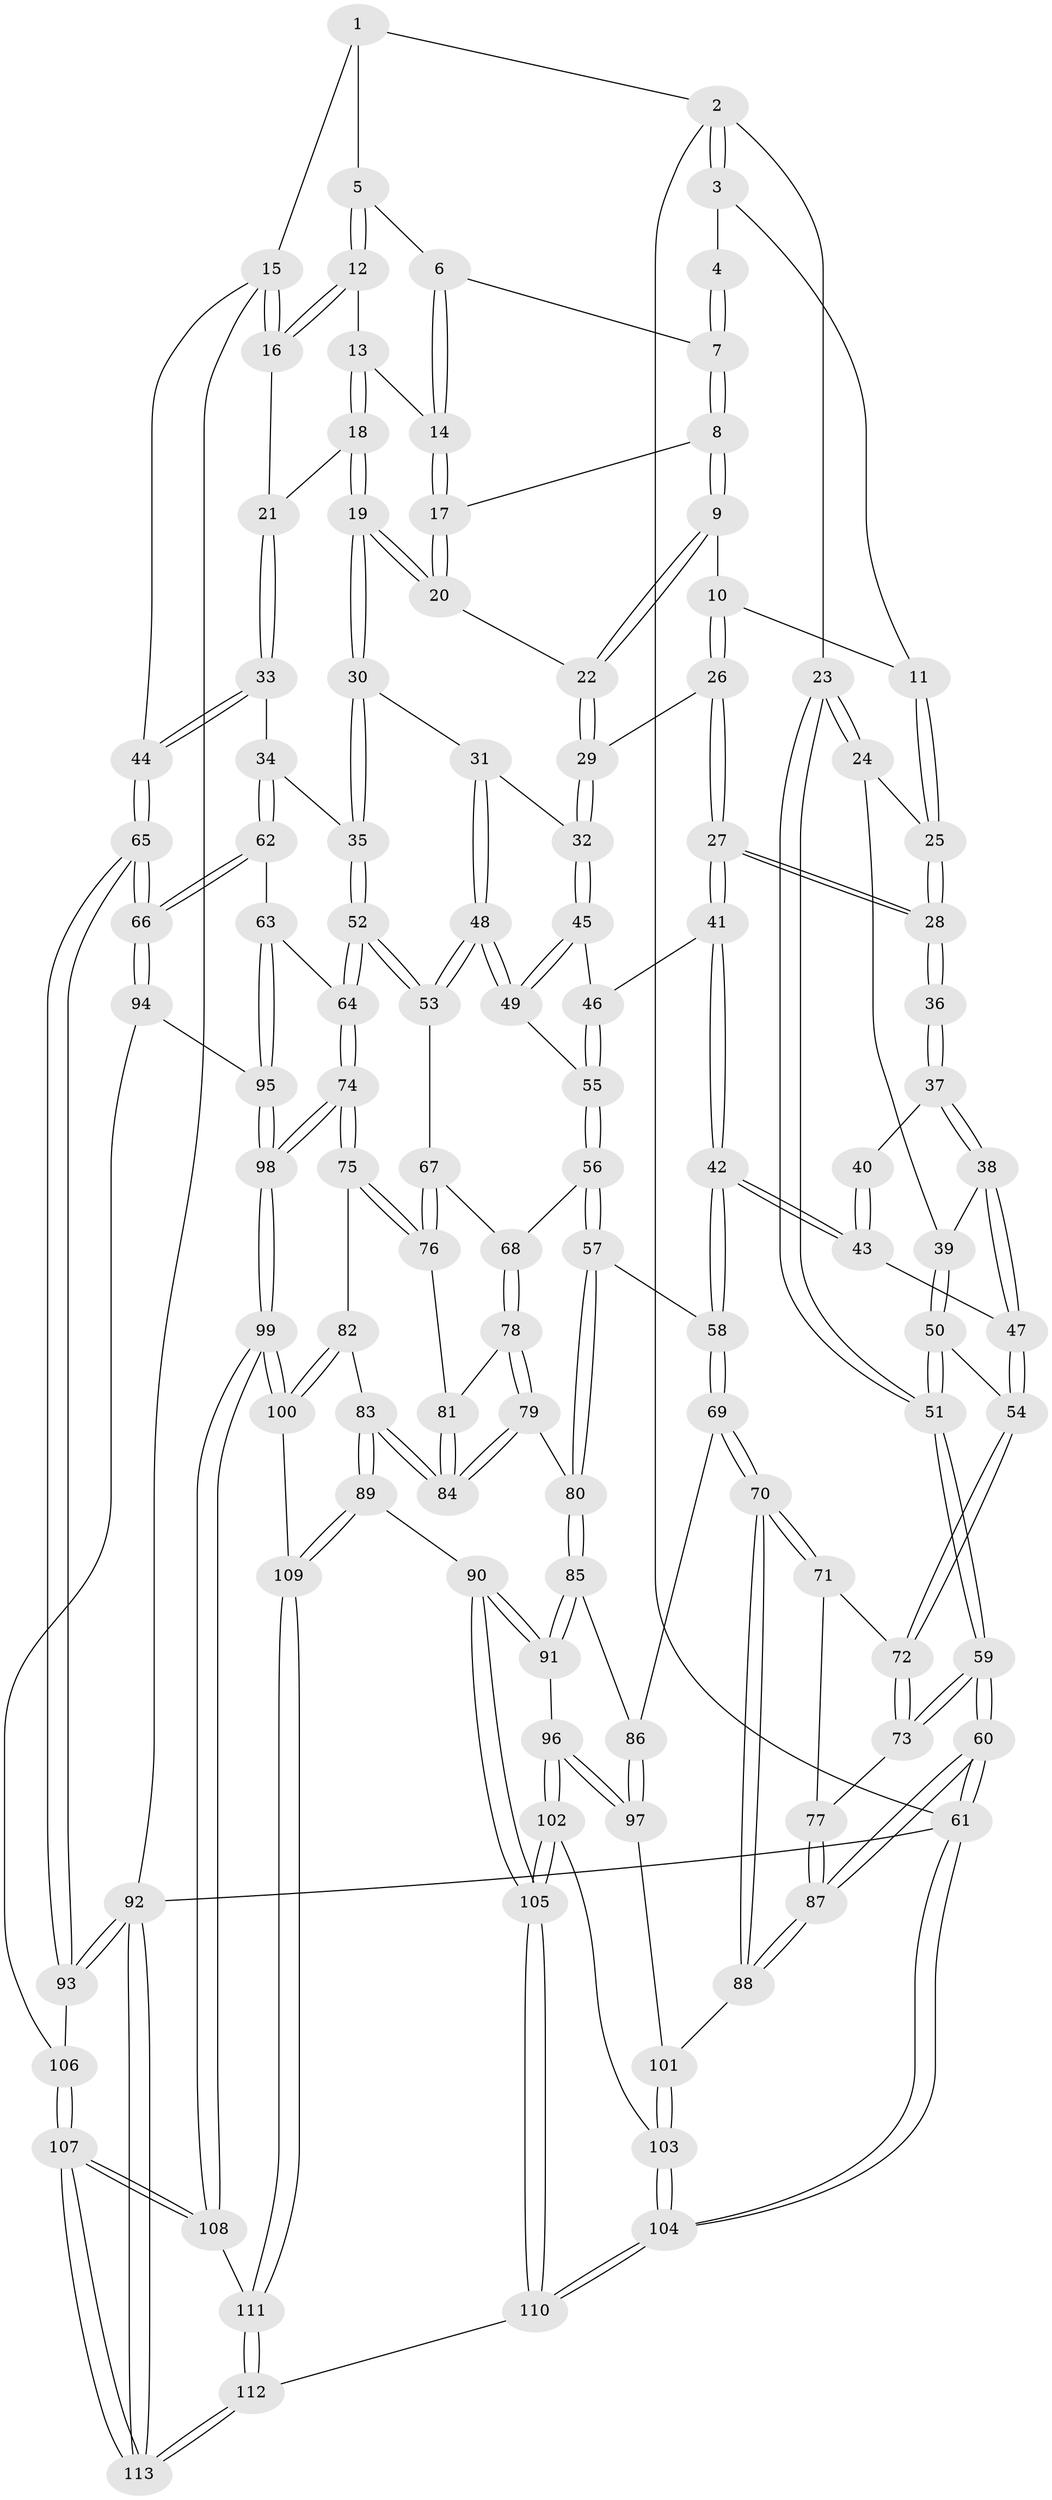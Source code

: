 // coarse degree distribution, {4: 0.5074626865671642, 5: 0.34328358208955223, 3: 0.07462686567164178, 6: 0.07462686567164178}
// Generated by graph-tools (version 1.1) at 2025/24/03/03/25 07:24:40]
// undirected, 113 vertices, 279 edges
graph export_dot {
graph [start="1"]
  node [color=gray90,style=filled];
  1 [pos="+0.9912167327653745+0"];
  2 [pos="+0+0"];
  3 [pos="+0.5037438499694326+0"];
  4 [pos="+0.7011232093619675+0"];
  5 [pos="+0.9227461209409651+0.06065602933603631"];
  6 [pos="+0.8447638355168761+0.07253113696500024"];
  7 [pos="+0.7231290818965735+0.016463905469882245"];
  8 [pos="+0.7157458789053993+0.10470494361758818"];
  9 [pos="+0.5190056037988952+0.17703797593740445"];
  10 [pos="+0.48393998001923877+0.15250367803702886"];
  11 [pos="+0.47832030887015226+0.14574791847761404"];
  12 [pos="+0.9360586561942135+0.13115497632460332"];
  13 [pos="+0.8760040220865731+0.15582744146199679"];
  14 [pos="+0.8570083281373646+0.1489772043830201"];
  15 [pos="+1+0.2579742436850197"];
  16 [pos="+1+0.23823583214154725"];
  17 [pos="+0.7340941341912275+0.13794145623481235"];
  18 [pos="+0.8517479863767603+0.3030324361270347"];
  19 [pos="+0.7596438296495469+0.3178355564244051"];
  20 [pos="+0.7372295229848124+0.2802067808479914"];
  21 [pos="+0.8678901638331976+0.3071595814541235"];
  22 [pos="+0.5481521436847634+0.24122930516506538"];
  23 [pos="+0+0"];
  24 [pos="+0.09922888132913613+0.14985339081568858"];
  25 [pos="+0.14950936803961307+0.17664711977339242"];
  26 [pos="+0.37928299003460025+0.34836133569944105"];
  27 [pos="+0.31955556365469145+0.36814440454694086"];
  28 [pos="+0.2641584328569916+0.31943325473200335"];
  29 [pos="+0.5275117877749638+0.3593275391265166"];
  30 [pos="+0.737457313065331+0.3732516771782934"];
  31 [pos="+0.7106285280178593+0.383392855357264"];
  32 [pos="+0.5405594008050415+0.38225341152126485"];
  33 [pos="+0.9412455122267198+0.4671205212560589"];
  34 [pos="+0.8528742820566264+0.4929086051031927"];
  35 [pos="+0.7608905812821858+0.4243207979113651"];
  36 [pos="+0.21837848323415515+0.3971288495269026"];
  37 [pos="+0.14884057763228747+0.4478610662727309"];
  38 [pos="+0.12564355652345421+0.4604900855620677"];
  39 [pos="+0.11586024032973487+0.44207001603671536"];
  40 [pos="+0.20448181806903679+0.42401121194343555"];
  41 [pos="+0.3240837419654903+0.40027399002463554"];
  42 [pos="+0.23158859491016764+0.5634825764728106"];
  43 [pos="+0.16112889490031723+0.5499867538030123"];
  44 [pos="+1+0.5343479304556921"];
  45 [pos="+0.5318699537494469+0.43513059745406346"];
  46 [pos="+0.34236055798168574+0.41951913366153143"];
  47 [pos="+0.1597874752497211+0.5499542636173905"];
  48 [pos="+0.6074896657281786+0.5416954921144538"];
  49 [pos="+0.5313283472283029+0.4434997802208107"];
  50 [pos="+0+0.4976461738050804"];
  51 [pos="+0+0.4815506264239261"];
  52 [pos="+0.6901015344094698+0.6324886505530306"];
  53 [pos="+0.6131065331654574+0.5662693979154059"];
  54 [pos="+0.13753067276770062+0.5626559067503133"];
  55 [pos="+0.42522459207802604+0.5236666264506822"];
  56 [pos="+0.4220059632489618+0.5750724672362074"];
  57 [pos="+0.29404005626247304+0.6139337568160596"];
  58 [pos="+0.2671579789784258+0.604358390665367"];
  59 [pos="+0+0.6477070799079703"];
  60 [pos="+0+1"];
  61 [pos="+0+1"];
  62 [pos="+0.8023263353345872+0.6741678158067067"];
  63 [pos="+0.797288924778216+0.6766056644911211"];
  64 [pos="+0.7233014157575005+0.6911284316194657"];
  65 [pos="+1+0.66227661610003"];
  66 [pos="+1+0.6671188912506532"];
  67 [pos="+0.484075413199385+0.6060505807748443"];
  68 [pos="+0.4494223913303813+0.6015786439185251"];
  69 [pos="+0.17591091914163223+0.7690003531805962"];
  70 [pos="+0.16127111286213466+0.7770323900191066"];
  71 [pos="+0.12046754817338286+0.619231652462337"];
  72 [pos="+0.11944385787507128+0.5995187234454437"];
  73 [pos="+0+0.6591703390842363"];
  74 [pos="+0.7170350019421414+0.7013767370855942"];
  75 [pos="+0.6540821746942707+0.7318622501963462"];
  76 [pos="+0.5285230749632377+0.6790458618967883"];
  77 [pos="+0.061471893495902624+0.7054224866838411"];
  78 [pos="+0.4343050376461462+0.697523711299072"];
  79 [pos="+0.4312196518008851+0.7088978903134672"];
  80 [pos="+0.34236130081590654+0.7350667981772442"];
  81 [pos="+0.5180457801791024+0.6901565452492235"];
  82 [pos="+0.6154811103156196+0.7653587710020355"];
  83 [pos="+0.5061650127980029+0.8194222860340842"];
  84 [pos="+0.4786846657316496+0.7642285164227012"];
  85 [pos="+0.33116153266396225+0.7633852596525693"];
  86 [pos="+0.30756682261335755+0.7714737030502191"];
  87 [pos="+0.12871197245570193+0.799070562748127"];
  88 [pos="+0.15261077083896699+0.7872481156269445"];
  89 [pos="+0.47806751205603093+0.8730731827481985"];
  90 [pos="+0.4548859122306657+0.8790713033036857"];
  91 [pos="+0.38450807143650073+0.8377364103056438"];
  92 [pos="+1+1"];
  93 [pos="+1+1"];
  94 [pos="+0.9325058409798395+0.8516170567286948"];
  95 [pos="+0.8863982917868977+0.8323474195804099"];
  96 [pos="+0.3087017962550456+0.8764517380326103"];
  97 [pos="+0.2843790748884948+0.8497565296864981"];
  98 [pos="+0.7581509643257204+0.9093492205759043"];
  99 [pos="+0.752138749258317+0.9970237921600148"];
  100 [pos="+0.6315744791689724+0.9081783685918623"];
  101 [pos="+0.22901182514977364+0.8590631790051776"];
  102 [pos="+0.3065167801914109+0.8843793423339595"];
  103 [pos="+0.2414820259483986+0.9022391420989628"];
  104 [pos="+0.19316622787738777+1"];
  105 [pos="+0.3411962982718975+1"];
  106 [pos="+0.9281884031890112+0.8893815374723039"];
  107 [pos="+0.8216383429540519+1"];
  108 [pos="+0.7618243120065423+1"];
  109 [pos="+0.5025917426000569+0.8984854032495478"];
  110 [pos="+0.22602181015588918+1"];
  111 [pos="+0.5186805081916604+0.9363717750926538"];
  112 [pos="+0.5437530611365589+1"];
  113 [pos="+0.8369417106976531+1"];
  1 -- 2;
  1 -- 5;
  1 -- 15;
  2 -- 3;
  2 -- 3;
  2 -- 23;
  2 -- 61;
  3 -- 4;
  3 -- 11;
  4 -- 7;
  4 -- 7;
  5 -- 6;
  5 -- 12;
  5 -- 12;
  6 -- 7;
  6 -- 14;
  6 -- 14;
  7 -- 8;
  7 -- 8;
  8 -- 9;
  8 -- 9;
  8 -- 17;
  9 -- 10;
  9 -- 22;
  9 -- 22;
  10 -- 11;
  10 -- 26;
  10 -- 26;
  11 -- 25;
  11 -- 25;
  12 -- 13;
  12 -- 16;
  12 -- 16;
  13 -- 14;
  13 -- 18;
  13 -- 18;
  14 -- 17;
  14 -- 17;
  15 -- 16;
  15 -- 16;
  15 -- 44;
  15 -- 92;
  16 -- 21;
  17 -- 20;
  17 -- 20;
  18 -- 19;
  18 -- 19;
  18 -- 21;
  19 -- 20;
  19 -- 20;
  19 -- 30;
  19 -- 30;
  20 -- 22;
  21 -- 33;
  21 -- 33;
  22 -- 29;
  22 -- 29;
  23 -- 24;
  23 -- 24;
  23 -- 51;
  23 -- 51;
  24 -- 25;
  24 -- 39;
  25 -- 28;
  25 -- 28;
  26 -- 27;
  26 -- 27;
  26 -- 29;
  27 -- 28;
  27 -- 28;
  27 -- 41;
  27 -- 41;
  28 -- 36;
  28 -- 36;
  29 -- 32;
  29 -- 32;
  30 -- 31;
  30 -- 35;
  30 -- 35;
  31 -- 32;
  31 -- 48;
  31 -- 48;
  32 -- 45;
  32 -- 45;
  33 -- 34;
  33 -- 44;
  33 -- 44;
  34 -- 35;
  34 -- 62;
  34 -- 62;
  35 -- 52;
  35 -- 52;
  36 -- 37;
  36 -- 37;
  37 -- 38;
  37 -- 38;
  37 -- 40;
  38 -- 39;
  38 -- 47;
  38 -- 47;
  39 -- 50;
  39 -- 50;
  40 -- 43;
  40 -- 43;
  41 -- 42;
  41 -- 42;
  41 -- 46;
  42 -- 43;
  42 -- 43;
  42 -- 58;
  42 -- 58;
  43 -- 47;
  44 -- 65;
  44 -- 65;
  45 -- 46;
  45 -- 49;
  45 -- 49;
  46 -- 55;
  46 -- 55;
  47 -- 54;
  47 -- 54;
  48 -- 49;
  48 -- 49;
  48 -- 53;
  48 -- 53;
  49 -- 55;
  50 -- 51;
  50 -- 51;
  50 -- 54;
  51 -- 59;
  51 -- 59;
  52 -- 53;
  52 -- 53;
  52 -- 64;
  52 -- 64;
  53 -- 67;
  54 -- 72;
  54 -- 72;
  55 -- 56;
  55 -- 56;
  56 -- 57;
  56 -- 57;
  56 -- 68;
  57 -- 58;
  57 -- 80;
  57 -- 80;
  58 -- 69;
  58 -- 69;
  59 -- 60;
  59 -- 60;
  59 -- 73;
  59 -- 73;
  60 -- 61;
  60 -- 61;
  60 -- 87;
  60 -- 87;
  61 -- 104;
  61 -- 104;
  61 -- 92;
  62 -- 63;
  62 -- 66;
  62 -- 66;
  63 -- 64;
  63 -- 95;
  63 -- 95;
  64 -- 74;
  64 -- 74;
  65 -- 66;
  65 -- 66;
  65 -- 93;
  65 -- 93;
  66 -- 94;
  66 -- 94;
  67 -- 68;
  67 -- 76;
  67 -- 76;
  68 -- 78;
  68 -- 78;
  69 -- 70;
  69 -- 70;
  69 -- 86;
  70 -- 71;
  70 -- 71;
  70 -- 88;
  70 -- 88;
  71 -- 72;
  71 -- 77;
  72 -- 73;
  72 -- 73;
  73 -- 77;
  74 -- 75;
  74 -- 75;
  74 -- 98;
  74 -- 98;
  75 -- 76;
  75 -- 76;
  75 -- 82;
  76 -- 81;
  77 -- 87;
  77 -- 87;
  78 -- 79;
  78 -- 79;
  78 -- 81;
  79 -- 80;
  79 -- 84;
  79 -- 84;
  80 -- 85;
  80 -- 85;
  81 -- 84;
  81 -- 84;
  82 -- 83;
  82 -- 100;
  82 -- 100;
  83 -- 84;
  83 -- 84;
  83 -- 89;
  83 -- 89;
  85 -- 86;
  85 -- 91;
  85 -- 91;
  86 -- 97;
  86 -- 97;
  87 -- 88;
  87 -- 88;
  88 -- 101;
  89 -- 90;
  89 -- 109;
  89 -- 109;
  90 -- 91;
  90 -- 91;
  90 -- 105;
  90 -- 105;
  91 -- 96;
  92 -- 93;
  92 -- 93;
  92 -- 113;
  92 -- 113;
  93 -- 106;
  94 -- 95;
  94 -- 106;
  95 -- 98;
  95 -- 98;
  96 -- 97;
  96 -- 97;
  96 -- 102;
  96 -- 102;
  97 -- 101;
  98 -- 99;
  98 -- 99;
  99 -- 100;
  99 -- 100;
  99 -- 108;
  99 -- 108;
  100 -- 109;
  101 -- 103;
  101 -- 103;
  102 -- 103;
  102 -- 105;
  102 -- 105;
  103 -- 104;
  103 -- 104;
  104 -- 110;
  104 -- 110;
  105 -- 110;
  105 -- 110;
  106 -- 107;
  106 -- 107;
  107 -- 108;
  107 -- 108;
  107 -- 113;
  107 -- 113;
  108 -- 111;
  109 -- 111;
  109 -- 111;
  110 -- 112;
  111 -- 112;
  111 -- 112;
  112 -- 113;
  112 -- 113;
}
